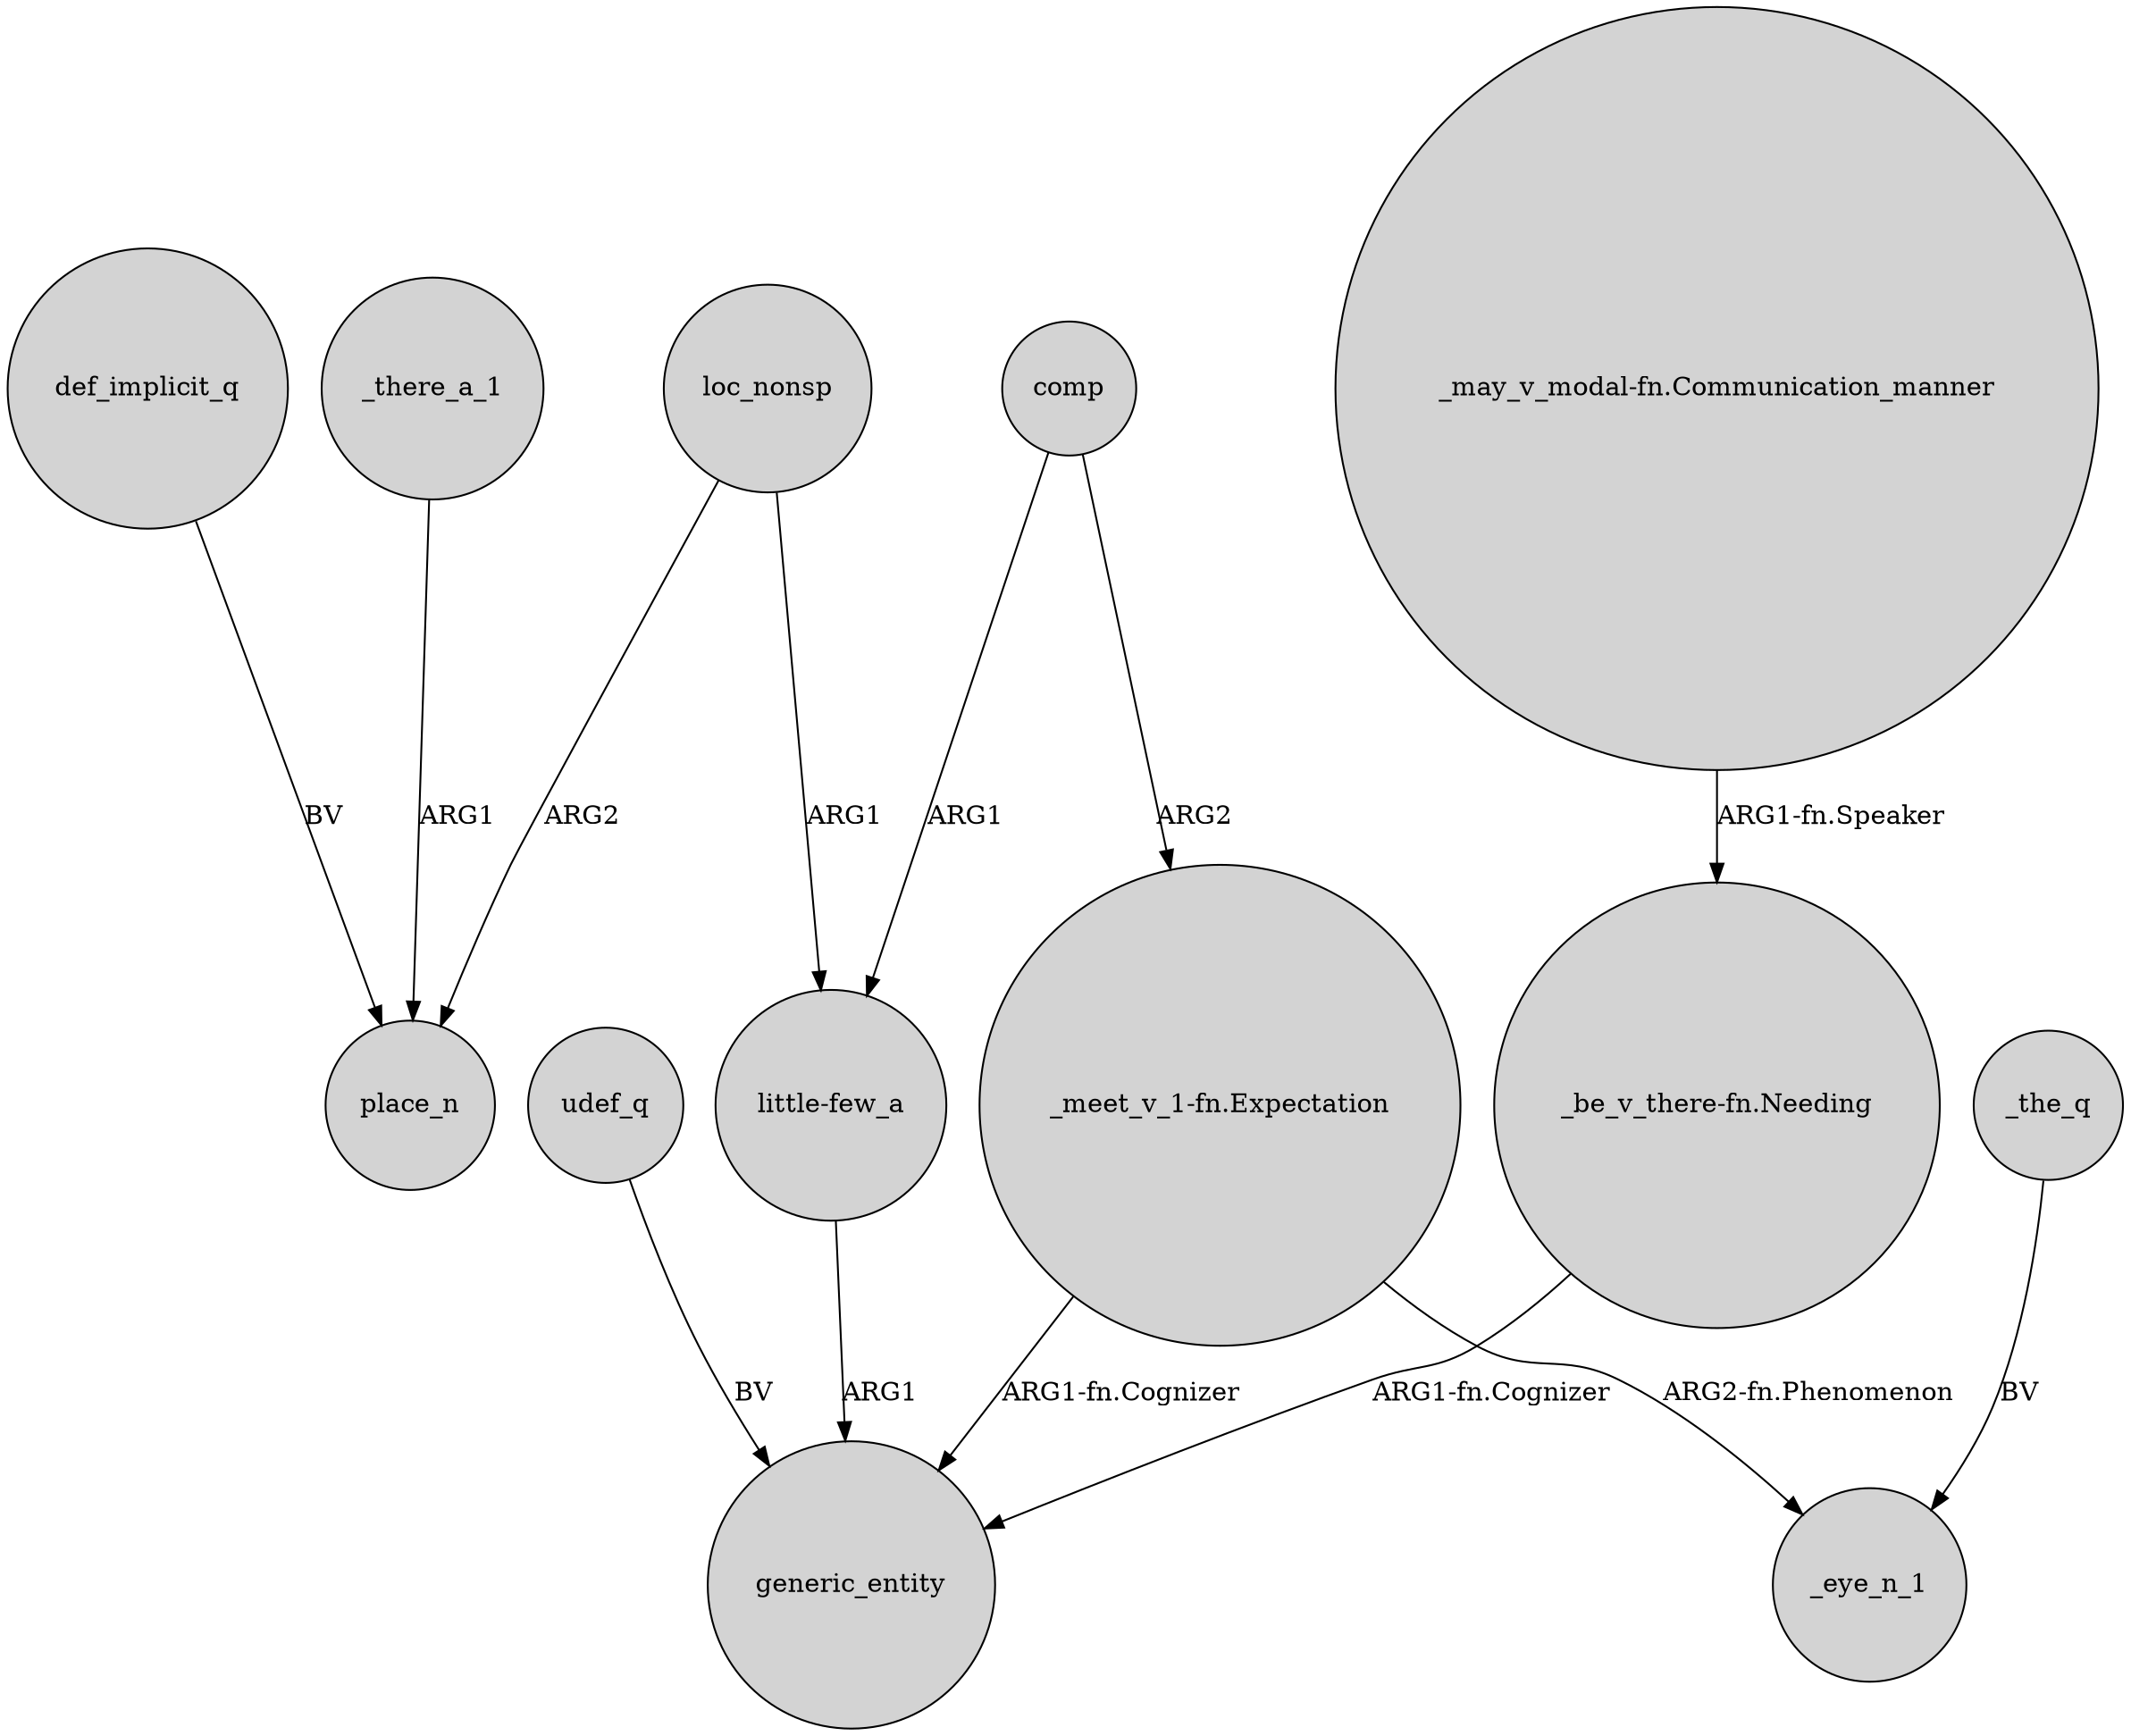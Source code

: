 digraph {
	node [shape=circle style=filled]
	loc_nonsp -> place_n [label=ARG2]
	"_may_v_modal-fn.Communication_manner" -> "_be_v_there-fn.Needing" [label="ARG1-fn.Speaker"]
	"_be_v_there-fn.Needing" -> generic_entity [label="ARG1-fn.Cognizer"]
	_the_q -> _eye_n_1 [label=BV]
	loc_nonsp -> "little-few_a" [label=ARG1]
	"_meet_v_1-fn.Expectation" -> _eye_n_1 [label="ARG2-fn.Phenomenon"]
	def_implicit_q -> place_n [label=BV]
	_there_a_1 -> place_n [label=ARG1]
	udef_q -> generic_entity [label=BV]
	"little-few_a" -> generic_entity [label=ARG1]
	comp -> "_meet_v_1-fn.Expectation" [label=ARG2]
	comp -> "little-few_a" [label=ARG1]
	"_meet_v_1-fn.Expectation" -> generic_entity [label="ARG1-fn.Cognizer"]
}
